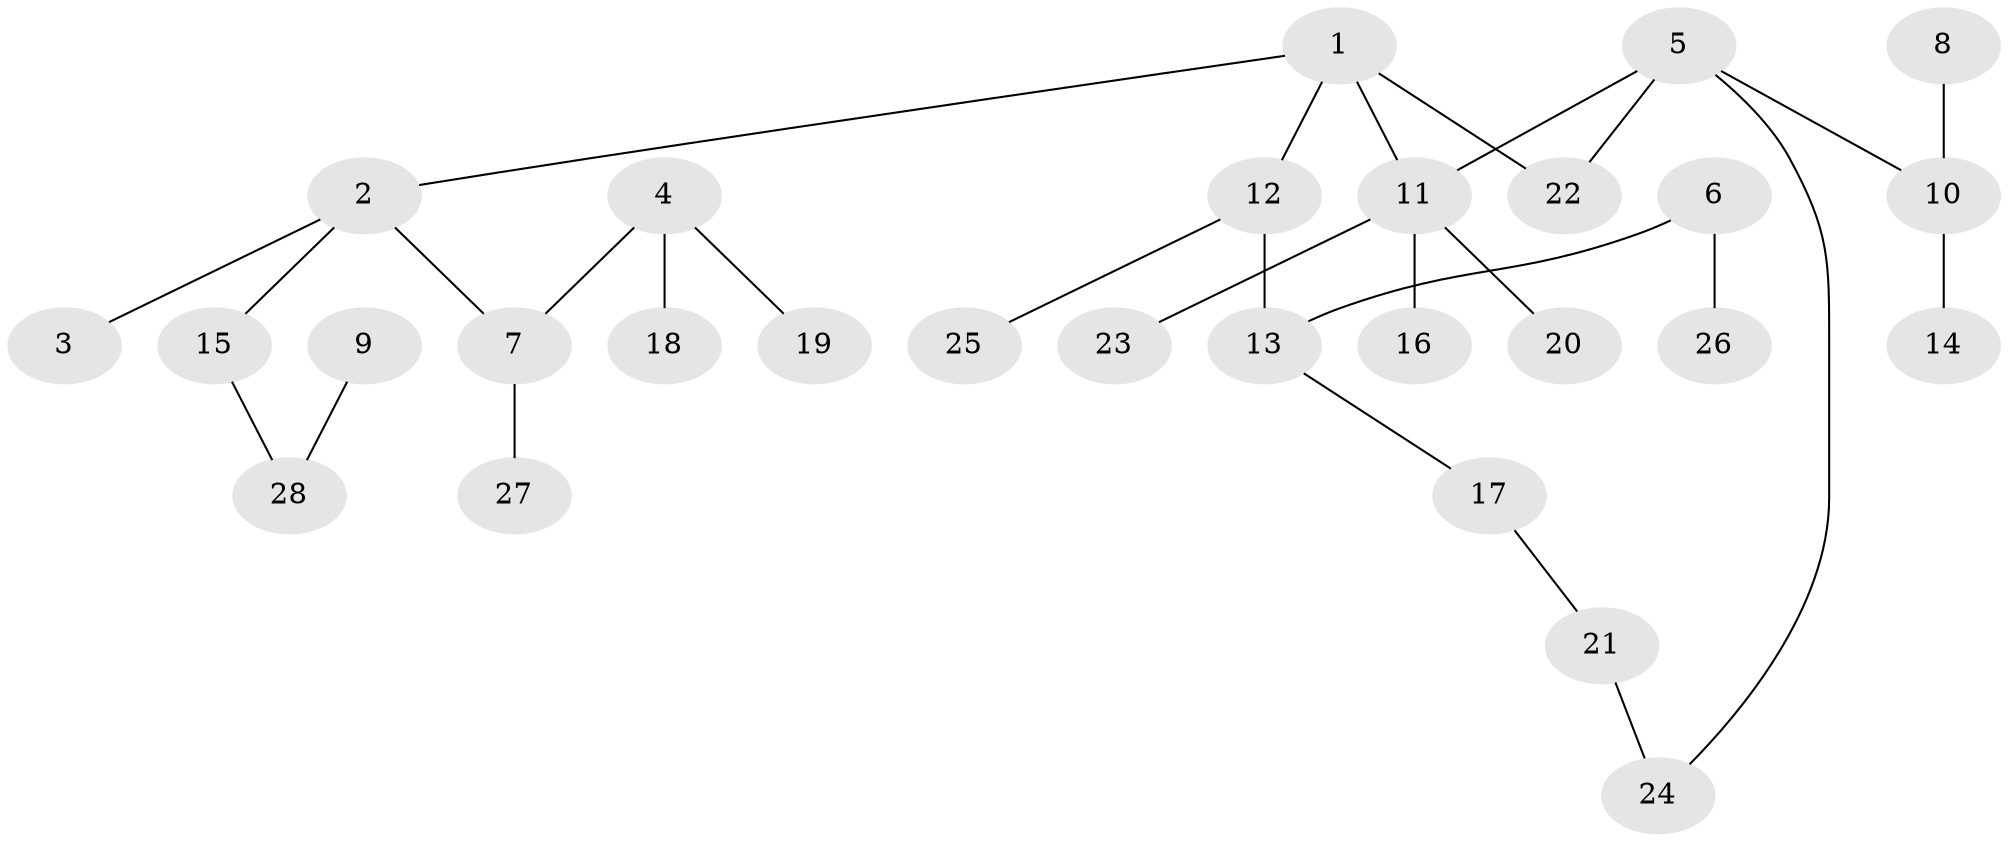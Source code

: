 // original degree distribution, {4: 0.10909090909090909, 7: 0.01818181818181818, 5: 0.03636363636363636, 3: 0.14545454545454545, 2: 0.16363636363636364, 1: 0.5272727272727272}
// Generated by graph-tools (version 1.1) at 2025/01/03/09/25 03:01:06]
// undirected, 28 vertices, 29 edges
graph export_dot {
graph [start="1"]
  node [color=gray90,style=filled];
  1;
  2;
  3;
  4;
  5;
  6;
  7;
  8;
  9;
  10;
  11;
  12;
  13;
  14;
  15;
  16;
  17;
  18;
  19;
  20;
  21;
  22;
  23;
  24;
  25;
  26;
  27;
  28;
  1 -- 2 [weight=1.0];
  1 -- 11 [weight=1.0];
  1 -- 12 [weight=1.0];
  1 -- 22 [weight=1.0];
  2 -- 3 [weight=1.0];
  2 -- 7 [weight=1.0];
  2 -- 15 [weight=1.0];
  4 -- 7 [weight=1.0];
  4 -- 18 [weight=1.0];
  4 -- 19 [weight=1.0];
  5 -- 10 [weight=1.0];
  5 -- 11 [weight=1.0];
  5 -- 22 [weight=1.0];
  5 -- 24 [weight=1.0];
  6 -- 13 [weight=1.0];
  6 -- 26 [weight=1.0];
  7 -- 27 [weight=1.0];
  8 -- 10 [weight=1.0];
  9 -- 28 [weight=1.0];
  10 -- 14 [weight=1.0];
  11 -- 16 [weight=1.0];
  11 -- 20 [weight=1.0];
  11 -- 23 [weight=1.0];
  12 -- 13 [weight=1.0];
  12 -- 25 [weight=1.0];
  13 -- 17 [weight=1.0];
  15 -- 28 [weight=1.0];
  17 -- 21 [weight=1.0];
  21 -- 24 [weight=1.0];
}
